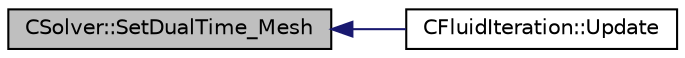 digraph "CSolver::SetDualTime_Mesh"
{
  edge [fontname="Helvetica",fontsize="10",labelfontname="Helvetica",labelfontsize="10"];
  node [fontname="Helvetica",fontsize="10",shape=record];
  rankdir="LR";
  Node4482 [label="CSolver::SetDualTime_Mesh",height=0.2,width=0.4,color="black", fillcolor="grey75", style="filled", fontcolor="black"];
  Node4482 -> Node4483 [dir="back",color="midnightblue",fontsize="10",style="solid",fontname="Helvetica"];
  Node4483 [label="CFluidIteration::Update",height=0.2,width=0.4,color="black", fillcolor="white", style="filled",URL="$class_c_fluid_iteration.html#a1f7edb619d88f256bda0b760cec6fce6",tooltip="Updates the containers for the fluid system. "];
}

